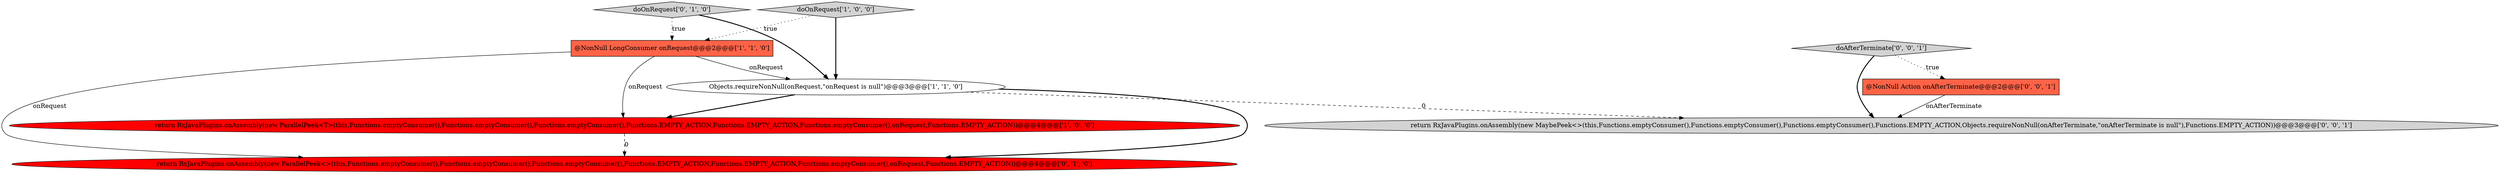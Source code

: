 digraph {
0 [style = filled, label = "Objects.requireNonNull(onRequest,\"onRequest is null\")@@@3@@@['1', '1', '0']", fillcolor = white, shape = ellipse image = "AAA0AAABBB1BBB"];
8 [style = filled, label = "@NonNull Action onAfterTerminate@@@2@@@['0', '0', '1']", fillcolor = tomato, shape = box image = "AAA0AAABBB3BBB"];
1 [style = filled, label = "return RxJavaPlugins.onAssembly(new ParallelPeek<T>(this,Functions.emptyConsumer(),Functions.emptyConsumer(),Functions.emptyConsumer(),Functions.EMPTY_ACTION,Functions.EMPTY_ACTION,Functions.emptyConsumer(),onRequest,Functions.EMPTY_ACTION))@@@4@@@['1', '0', '0']", fillcolor = red, shape = ellipse image = "AAA1AAABBB1BBB"];
2 [style = filled, label = "@NonNull LongConsumer onRequest@@@2@@@['1', '1', '0']", fillcolor = tomato, shape = box image = "AAA0AAABBB1BBB"];
6 [style = filled, label = "doAfterTerminate['0', '0', '1']", fillcolor = lightgray, shape = diamond image = "AAA0AAABBB3BBB"];
3 [style = filled, label = "doOnRequest['1', '0', '0']", fillcolor = lightgray, shape = diamond image = "AAA0AAABBB1BBB"];
7 [style = filled, label = "return RxJavaPlugins.onAssembly(new MaybePeek<>(this,Functions.emptyConsumer(),Functions.emptyConsumer(),Functions.emptyConsumer(),Functions.EMPTY_ACTION,Objects.requireNonNull(onAfterTerminate,\"onAfterTerminate is null\"),Functions.EMPTY_ACTION))@@@3@@@['0', '0', '1']", fillcolor = lightgray, shape = ellipse image = "AAA0AAABBB3BBB"];
4 [style = filled, label = "doOnRequest['0', '1', '0']", fillcolor = lightgray, shape = diamond image = "AAA0AAABBB2BBB"];
5 [style = filled, label = "return RxJavaPlugins.onAssembly(new ParallelPeek<>(this,Functions.emptyConsumer(),Functions.emptyConsumer(),Functions.emptyConsumer(),Functions.EMPTY_ACTION,Functions.EMPTY_ACTION,Functions.emptyConsumer(),onRequest,Functions.EMPTY_ACTION))@@@4@@@['0', '1', '0']", fillcolor = red, shape = ellipse image = "AAA1AAABBB2BBB"];
8->7 [style = solid, label="onAfterTerminate"];
4->2 [style = dotted, label="true"];
1->5 [style = dashed, label="0"];
6->7 [style = bold, label=""];
2->0 [style = solid, label="onRequest"];
0->7 [style = dashed, label="0"];
6->8 [style = dotted, label="true"];
0->1 [style = bold, label=""];
3->2 [style = dotted, label="true"];
2->1 [style = solid, label="onRequest"];
3->0 [style = bold, label=""];
4->0 [style = bold, label=""];
0->5 [style = bold, label=""];
2->5 [style = solid, label="onRequest"];
}
